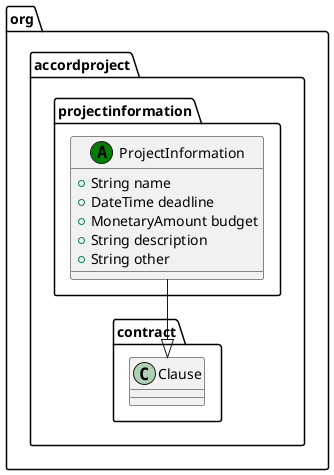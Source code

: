 @startuml
class org.accordproject.projectinformation.ProjectInformation << (A,green) >> {
   + String name
   + DateTime deadline
   + MonetaryAmount budget
   + String description
   + String other
}
org.accordproject.projectinformation.ProjectInformation --|> org.accordproject.contract.Clause
@enduml
